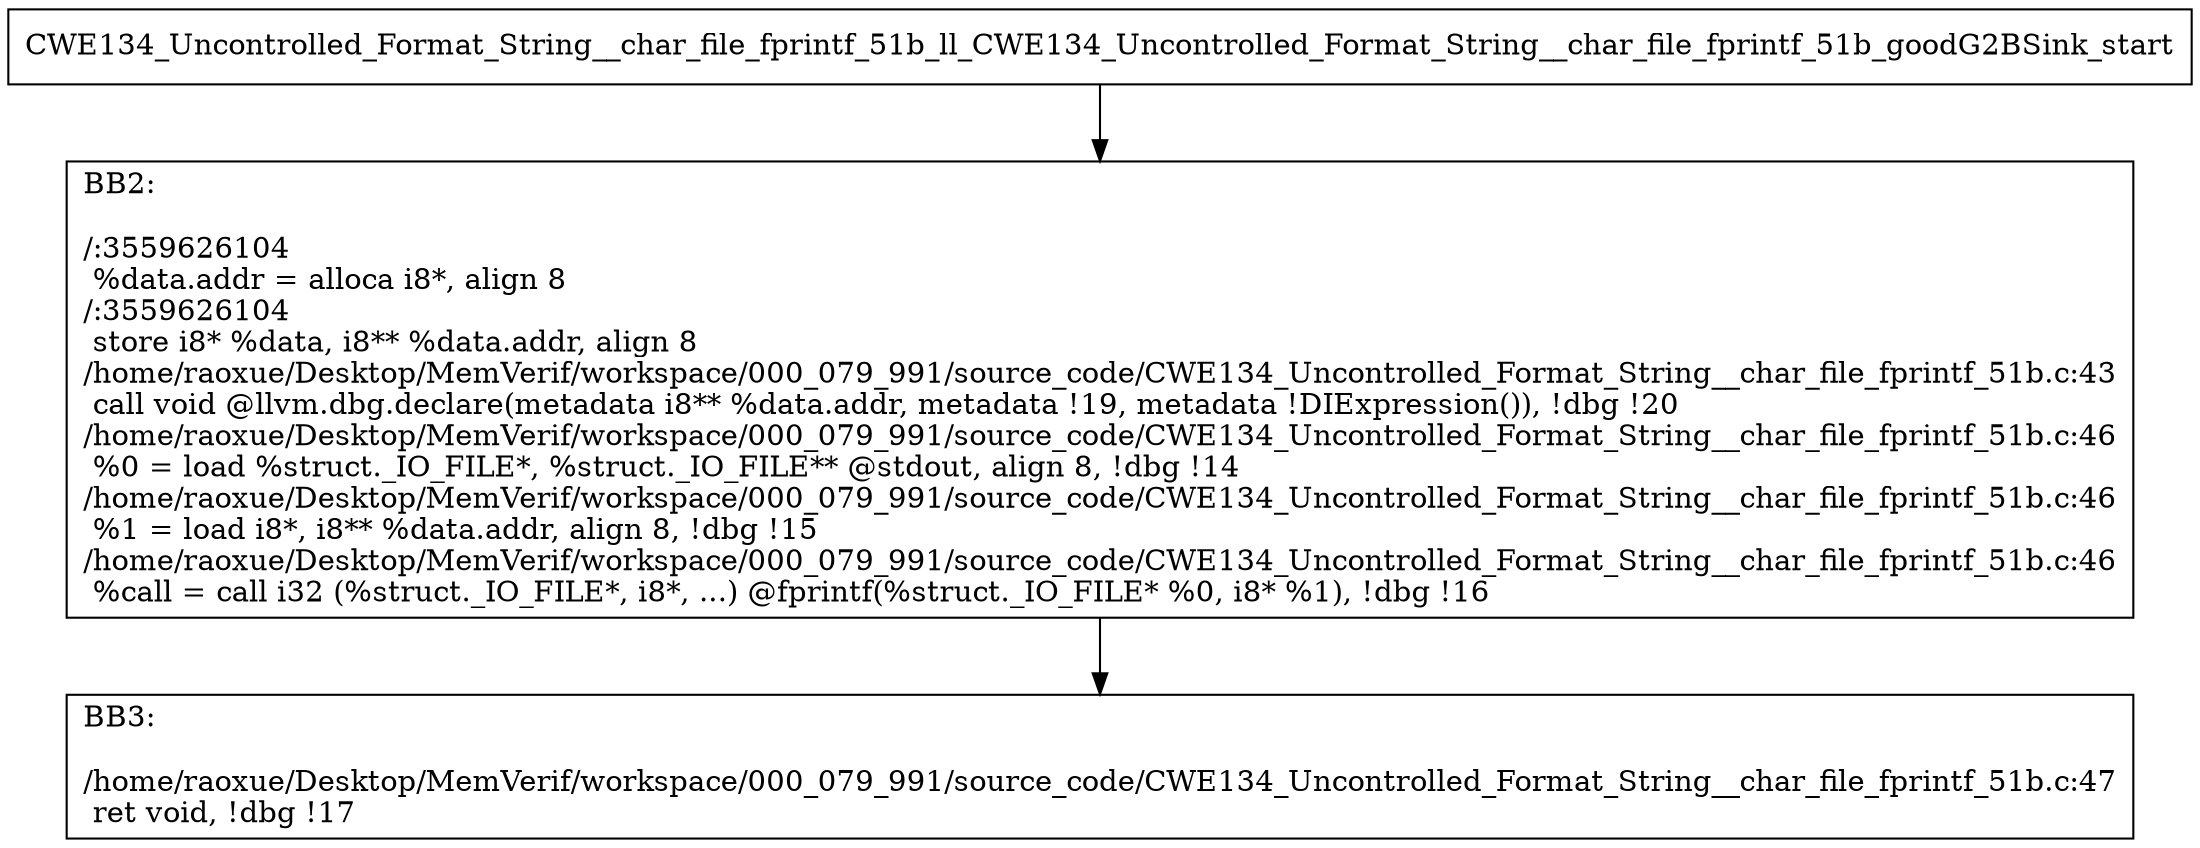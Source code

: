 digraph "CFG for'CWE134_Uncontrolled_Format_String__char_file_fprintf_51b_ll_CWE134_Uncontrolled_Format_String__char_file_fprintf_51b_goodG2BSink' function" {
	BBCWE134_Uncontrolled_Format_String__char_file_fprintf_51b_ll_CWE134_Uncontrolled_Format_String__char_file_fprintf_51b_goodG2BSink_start[shape=record,label="{CWE134_Uncontrolled_Format_String__char_file_fprintf_51b_ll_CWE134_Uncontrolled_Format_String__char_file_fprintf_51b_goodG2BSink_start}"];
	BBCWE134_Uncontrolled_Format_String__char_file_fprintf_51b_ll_CWE134_Uncontrolled_Format_String__char_file_fprintf_51b_goodG2BSink_start-> CWE134_Uncontrolled_Format_String__char_file_fprintf_51b_ll_CWE134_Uncontrolled_Format_String__char_file_fprintf_51b_goodG2BSinkBB2;
	CWE134_Uncontrolled_Format_String__char_file_fprintf_51b_ll_CWE134_Uncontrolled_Format_String__char_file_fprintf_51b_goodG2BSinkBB2 [shape=record, label="{BB2:\l\l/:3559626104\l
  %data.addr = alloca i8*, align 8\l
/:3559626104\l
  store i8* %data, i8** %data.addr, align 8\l
/home/raoxue/Desktop/MemVerif/workspace/000_079_991/source_code/CWE134_Uncontrolled_Format_String__char_file_fprintf_51b.c:43\l
  call void @llvm.dbg.declare(metadata i8** %data.addr, metadata !19, metadata !DIExpression()), !dbg !20\l
/home/raoxue/Desktop/MemVerif/workspace/000_079_991/source_code/CWE134_Uncontrolled_Format_String__char_file_fprintf_51b.c:46\l
  %0 = load %struct._IO_FILE*, %struct._IO_FILE** @stdout, align 8, !dbg !14\l
/home/raoxue/Desktop/MemVerif/workspace/000_079_991/source_code/CWE134_Uncontrolled_Format_String__char_file_fprintf_51b.c:46\l
  %1 = load i8*, i8** %data.addr, align 8, !dbg !15\l
/home/raoxue/Desktop/MemVerif/workspace/000_079_991/source_code/CWE134_Uncontrolled_Format_String__char_file_fprintf_51b.c:46\l
  %call = call i32 (%struct._IO_FILE*, i8*, ...) @fprintf(%struct._IO_FILE* %0, i8* %1), !dbg !16\l
}"];
	CWE134_Uncontrolled_Format_String__char_file_fprintf_51b_ll_CWE134_Uncontrolled_Format_String__char_file_fprintf_51b_goodG2BSinkBB2-> CWE134_Uncontrolled_Format_String__char_file_fprintf_51b_ll_CWE134_Uncontrolled_Format_String__char_file_fprintf_51b_goodG2BSinkBB3;
	CWE134_Uncontrolled_Format_String__char_file_fprintf_51b_ll_CWE134_Uncontrolled_Format_String__char_file_fprintf_51b_goodG2BSinkBB3 [shape=record, label="{BB3:\l\l/home/raoxue/Desktop/MemVerif/workspace/000_079_991/source_code/CWE134_Uncontrolled_Format_String__char_file_fprintf_51b.c:47\l
  ret void, !dbg !17\l
}"];
}
